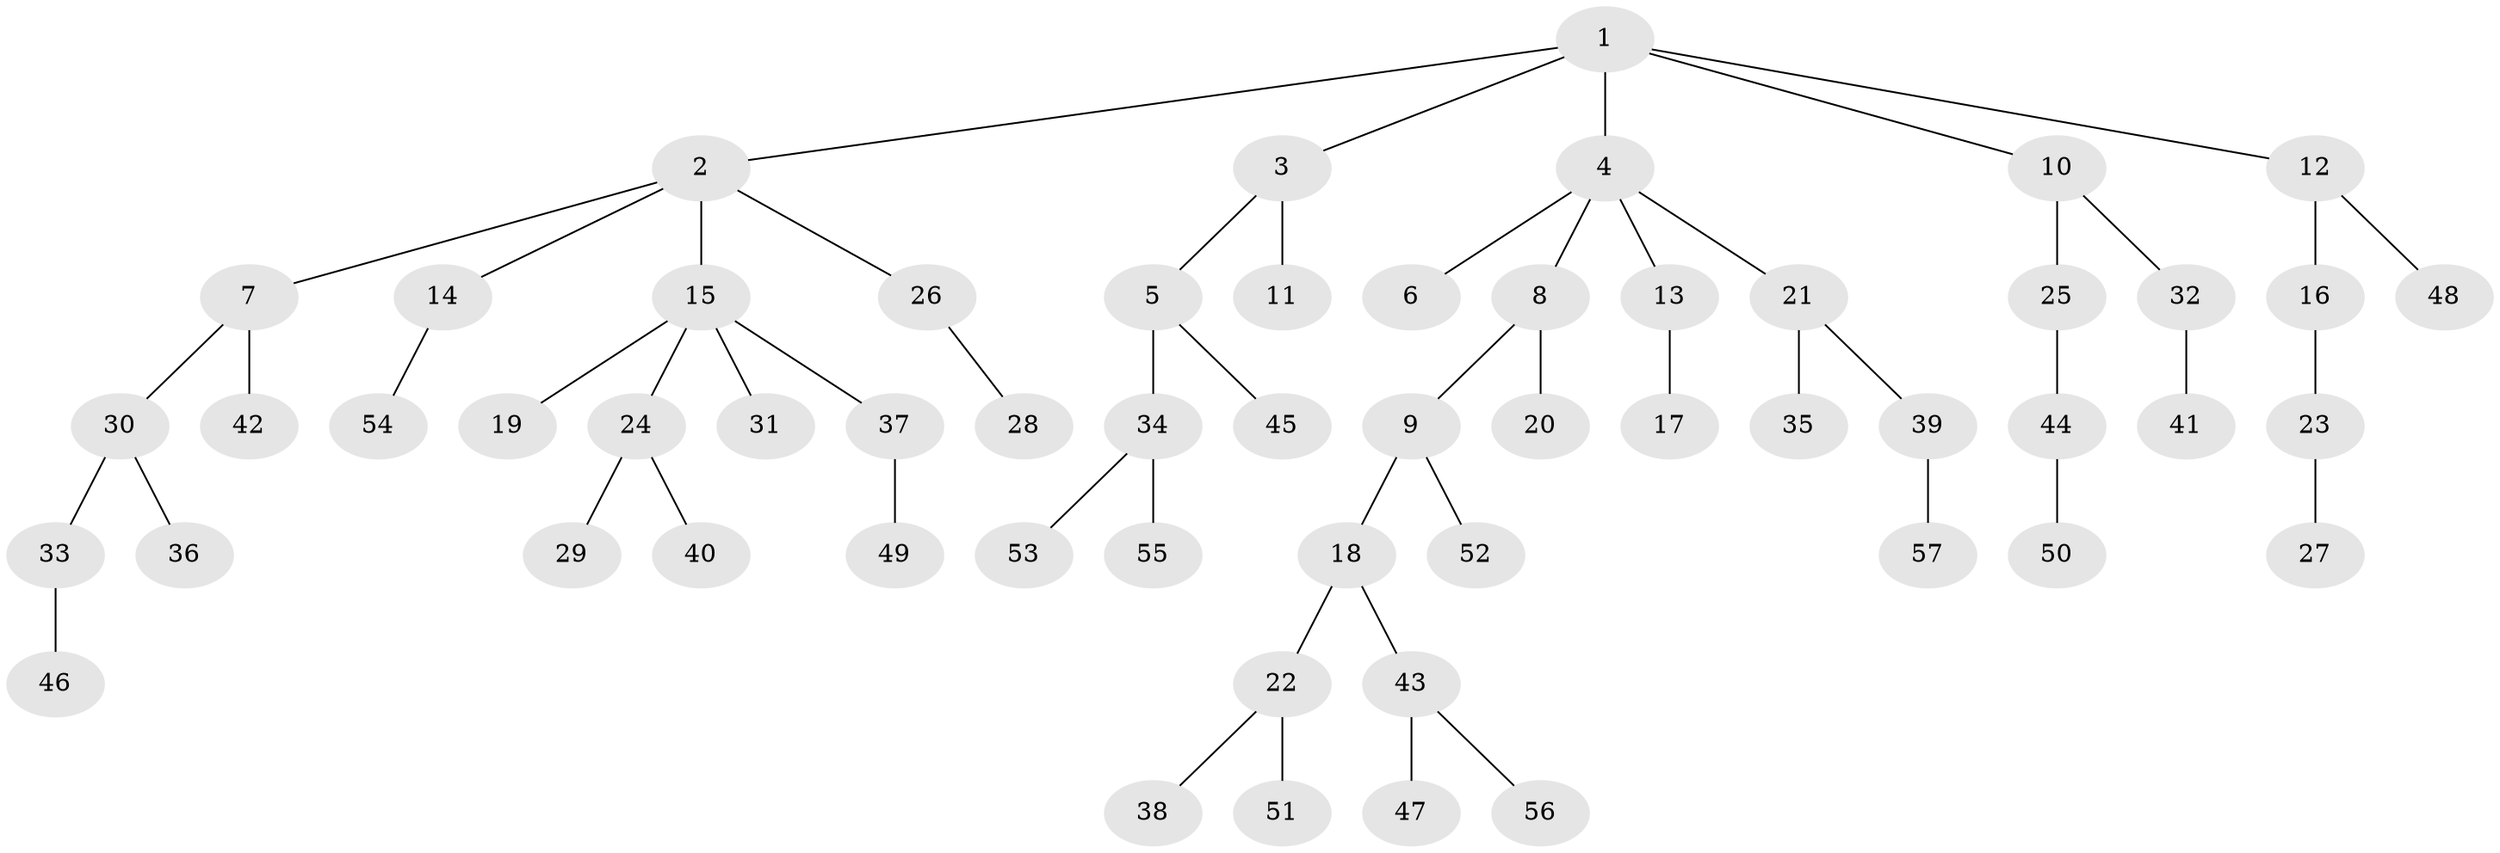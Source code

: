 // coarse degree distribution, {6: 0.05555555555555555, 4: 0.1111111111111111, 5: 0.027777777777777776, 1: 0.6111111111111112, 3: 0.027777777777777776, 2: 0.16666666666666666}
// Generated by graph-tools (version 1.1) at 2025/42/03/06/25 10:42:05]
// undirected, 57 vertices, 56 edges
graph export_dot {
graph [start="1"]
  node [color=gray90,style=filled];
  1;
  2;
  3;
  4;
  5;
  6;
  7;
  8;
  9;
  10;
  11;
  12;
  13;
  14;
  15;
  16;
  17;
  18;
  19;
  20;
  21;
  22;
  23;
  24;
  25;
  26;
  27;
  28;
  29;
  30;
  31;
  32;
  33;
  34;
  35;
  36;
  37;
  38;
  39;
  40;
  41;
  42;
  43;
  44;
  45;
  46;
  47;
  48;
  49;
  50;
  51;
  52;
  53;
  54;
  55;
  56;
  57;
  1 -- 2;
  1 -- 3;
  1 -- 4;
  1 -- 10;
  1 -- 12;
  2 -- 7;
  2 -- 14;
  2 -- 15;
  2 -- 26;
  3 -- 5;
  3 -- 11;
  4 -- 6;
  4 -- 8;
  4 -- 13;
  4 -- 21;
  5 -- 34;
  5 -- 45;
  7 -- 30;
  7 -- 42;
  8 -- 9;
  8 -- 20;
  9 -- 18;
  9 -- 52;
  10 -- 25;
  10 -- 32;
  12 -- 16;
  12 -- 48;
  13 -- 17;
  14 -- 54;
  15 -- 19;
  15 -- 24;
  15 -- 31;
  15 -- 37;
  16 -- 23;
  18 -- 22;
  18 -- 43;
  21 -- 35;
  21 -- 39;
  22 -- 38;
  22 -- 51;
  23 -- 27;
  24 -- 29;
  24 -- 40;
  25 -- 44;
  26 -- 28;
  30 -- 33;
  30 -- 36;
  32 -- 41;
  33 -- 46;
  34 -- 53;
  34 -- 55;
  37 -- 49;
  39 -- 57;
  43 -- 47;
  43 -- 56;
  44 -- 50;
}

